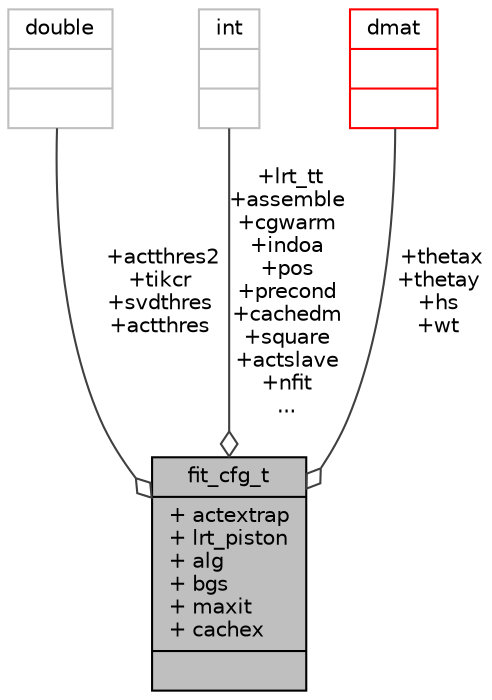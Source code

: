 digraph "fit_cfg_t"
{
 // INTERACTIVE_SVG=YES
  bgcolor="transparent";
  edge [fontname="Helvetica",fontsize="10",labelfontname="Helvetica",labelfontsize="10"];
  node [fontname="Helvetica",fontsize="10",shape=record];
  Node80 [label="{fit_cfg_t\n|+ actextrap\l+ lrt_piston\l+ alg\l+ bgs\l+ maxit\l+ cachex\l|}",height=0.2,width=0.4,color="black", fillcolor="grey75", style="filled", fontcolor="black"];
  Node81 -> Node80 [color="grey25",fontsize="10",style="solid",label=" +actthres2\n+tikcr\n+svdthres\n+actthres" ,arrowhead="odiamond",fontname="Helvetica"];
  Node81 [label="{double\n||}",height=0.2,width=0.4,color="grey75"];
  Node82 -> Node80 [color="grey25",fontsize="10",style="solid",label=" +lrt_tt\n+assemble\n+cgwarm\n+indoa\n+pos\n+precond\n+cachedm\n+square\n+actslave\n+nfit\n..." ,arrowhead="odiamond",fontname="Helvetica"];
  Node82 [label="{int\n||}",height=0.2,width=0.4,color="grey75"];
  Node83 -> Node80 [color="grey25",fontsize="10",style="solid",label=" +thetax\n+thetay\n+hs\n+wt" ,arrowhead="odiamond",fontname="Helvetica"];
  Node83 [label="{dmat\n||}",height=0.2,width=0.4,color="red",URL="$type_8h.html#structdmat"];
}
